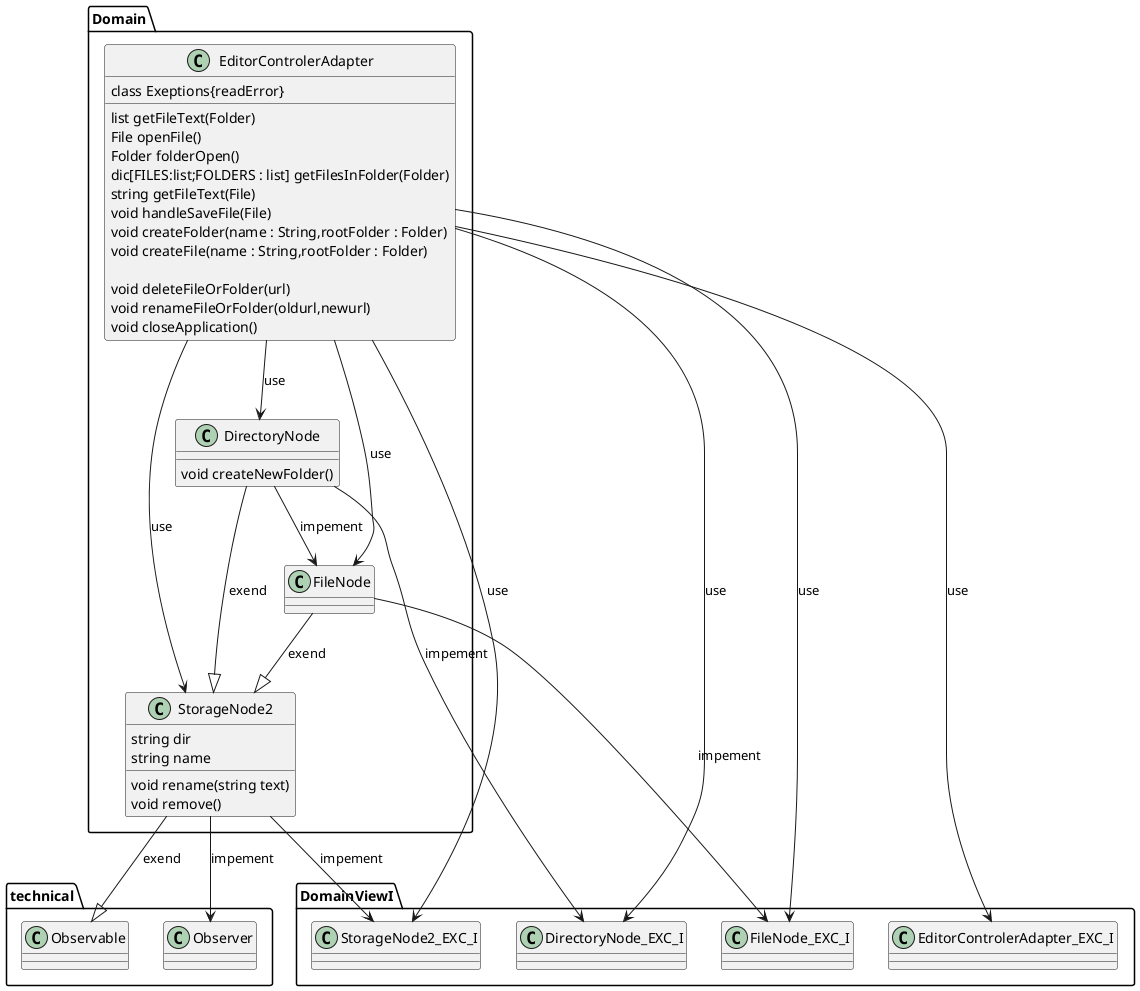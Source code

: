 @startuml

class Domain.StorageNode2 {
    string dir
    string name
    void rename(string text)
    void remove()

}


class Domain.FileNode {
}
class Domain.DirectoryNode {
    void createNewFolder()
}

class Domain.EditorControlerAdapter {
    class Exeptions{readError}
    list getFileText(Folder)
    File openFile()
    Folder folderOpen()
    dic[FILES:list;FOLDERS : list] getFilesInFolder(Folder)
    string getFileText(File)
    void handleSaveFile(File)
    void createFolder(name : String,rootFolder : Folder)
    void createFile(name : String,rootFolder : Folder)

    void deleteFileOrFolder(url)
    void renameFileOrFolder(oldurl,newurl)
    void closeApplication()

}



Domain.EditorControlerAdapter -->  DomainViewI.DirectoryNode_EXC_I : use
Domain.EditorControlerAdapter -->  DomainViewI.FileNode_EXC_I : use
Domain.EditorControlerAdapter -->  DomainViewI.StorageNode2_EXC_I : use
Domain.EditorControlerAdapter -->  DomainViewI.EditorControlerAdapter_EXC_I : use

Domain.EditorControlerAdapter -->  Domain.DirectoryNode : use
Domain.EditorControlerAdapter -->  Domain.FileNode : use
Domain.EditorControlerAdapter -->  Domain.StorageNode2 : use

Domain.FileNode --|>  Domain.StorageNode2 : exend
Domain.FileNode -->  DomainViewI.FileNode_EXC_I : impement

Domain.StorageNode2 --|>  technical.Observable : exend
Domain.StorageNode2 -->  technical.Observer : impement
Domain.StorageNode2 -->  DomainViewI.StorageNode2_EXC_I : impement


Domain.DirectoryNode --|>  Domain.StorageNode2 : exend
Domain.DirectoryNode -->  DomainViewI.DirectoryNode_EXC_I : impement
Domain.DirectoryNode -->  Domain.FileNode : impement

@enduml

